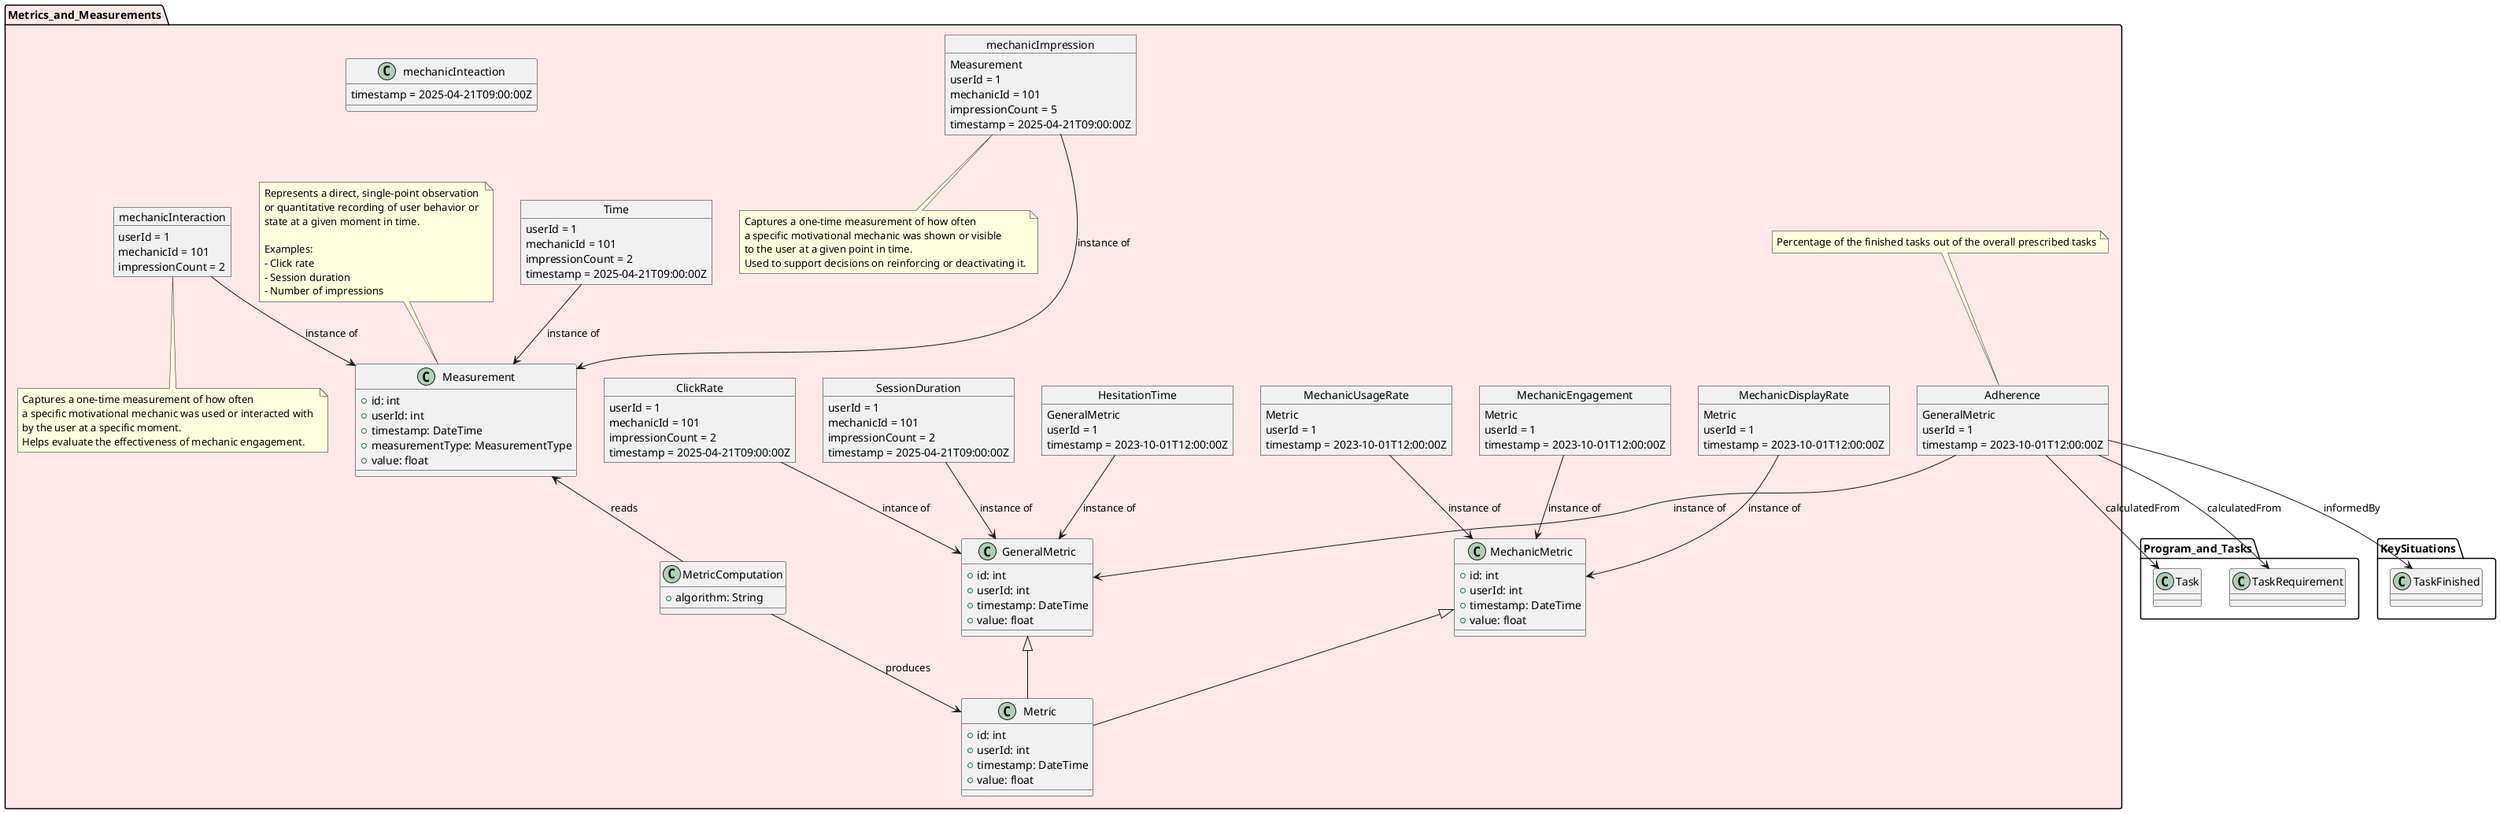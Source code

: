 @startuml
package Metrics_and_Measurements #ffe8e8ff {

  class Metric {
    +id: int
    +userId: int
    +timestamp: DateTime
    +value: float
  }

  class GeneralMetric {
    +id: int
    +userId: int
    +timestamp: DateTime
    +value: float
  }
  
  class MechanicMetric {
    +id: int
    +userId: int
    +timestamp: DateTime
    +value: float
  }
  GeneralMetric <|-- Metric 
  MechanicMetric <|-- Metric

  class MetricComputation {
    +algorithm: String
  }

  MetricComputation --> Metric : "produces"

  Measurement <-- MetricComputation : "reads"

  object MechanicUsageRate
  MechanicUsageRate : Metric
  MechanicUsageRate : userId = 1
  MechanicUsageRate : timestamp = 2023-10-01T12:00:00Z
  MechanicUsageRate --> MechanicMetric : "instance of"

  object MechanicDisplayRate
  MechanicDisplayRate : Metric
  MechanicDisplayRate : userId = 1
  MechanicDisplayRate : timestamp = 2023-10-01T12:00:00Z
  MechanicDisplayRate --> MechanicMetric : "instance of"

  object MechanicEngagement
  MechanicEngagement : Metric
  MechanicEngagement : userId = 1
  MechanicEngagement : timestamp = 2023-10-01T12:00:00Z
  MechanicEngagement --> MechanicMetric : "instance of"

  object SessionDuration
  SessionDuration : userId = 1
  SessionDuration : mechanicId = 101
  SessionDuration : impressionCount = 2
  SessionDuration : timestamp = 2025-04-21T09:00:00Z
  SessionDuration --> GeneralMetric : "instance of"

  object ClickRate
  ClickRate : userId = 1
  ClickRate : mechanicId = 101
  ClickRate : impressionCount = 2
  ClickRate : timestamp = 2025-04-21T09:00:00Z
  ClickRate --> GeneralMetric : "intance of"

  object Adherence
  Adherence : GeneralMetric
  Adherence : userId = 1
  Adherence : timestamp = 2023-10-01T12:00:00Z
  Adherence --> GeneralMetric : "instance of"

  object HesitationTime
  HesitationTime : GeneralMetric
  HesitationTime : userId = 1
  HesitationTime : timestamp = 2023-10-01T12:00:00Z
  HesitationTime --> GeneralMetric : "instance of"

  note as A1
  Percentage of the finished tasks out of the overall prescribed tasks
  end note

  A1 .. Adherence

  class Measurement {
    +id: int
    +userId: int
    +timestamp: DateTime
    +measurementType: MeasurementType
    +value: float
  }

  note top of Measurement
  Represents a direct, single-point observation 
  or quantitative recording of user behavior or 
  state at a given moment in time.

  Examples:
  - Click rate
  - Session duration
  - Number of impressions
  end note

  object mechanicImpression
  mechanicImpression : Measurement
  mechanicImpression : userId = 1
  mechanicImpression : mechanicId = 101
  mechanicImpression : impressionCount = 5
  mechanicImpression : timestamp = 2025-04-21T09:00:00Z

  mechanicImpression ---> Measurement :"instance of"

  note bottom of mechanicImpression
  Captures a one-time measurement of how often
  a specific motivational mechanic was shown or visible 
  to the user at a given point in time.
  Used to support decisions on reinforcing or deactivating it.
  end note

  object Time
  Time : userId = 1
  Time : mechanicId = 101
  Time : impressionCount = 2
  Time : timestamp = 2025-04-21T09:00:00Z
  Time --> Measurement : "instance of"

  ' 🔵 Interaction Object
  object mechanicInteraction
  mechanicInteraction : userId = 1
  mechanicInteraction : mechanicId = 101
  mechanicInteraction : impressionCount = 2
  mechanicInteaction : timestamp = 2025-04-21T09:00:00Z

  mechanicInteraction --> Measurement : "instance of"

  note bottom of mechanicInteraction
  Captures a one-time measurement of how often
  a specific motivational mechanic was used or interacted with 
  by the user at a specific moment.
  Helps evaluate the effectiveness of mechanic engagement.
  end note
}

Metrics_and_Measurements.Adherence --> Program_and_Tasks.Task : "calculatedFrom"
Metrics_and_Measurements.Adherence --> Program_and_Tasks.TaskRequirement : "calculatedFrom"
Metrics_and_Measurements.Adherence --> KeySituations.TaskFinished : "informedBy"
@enduml